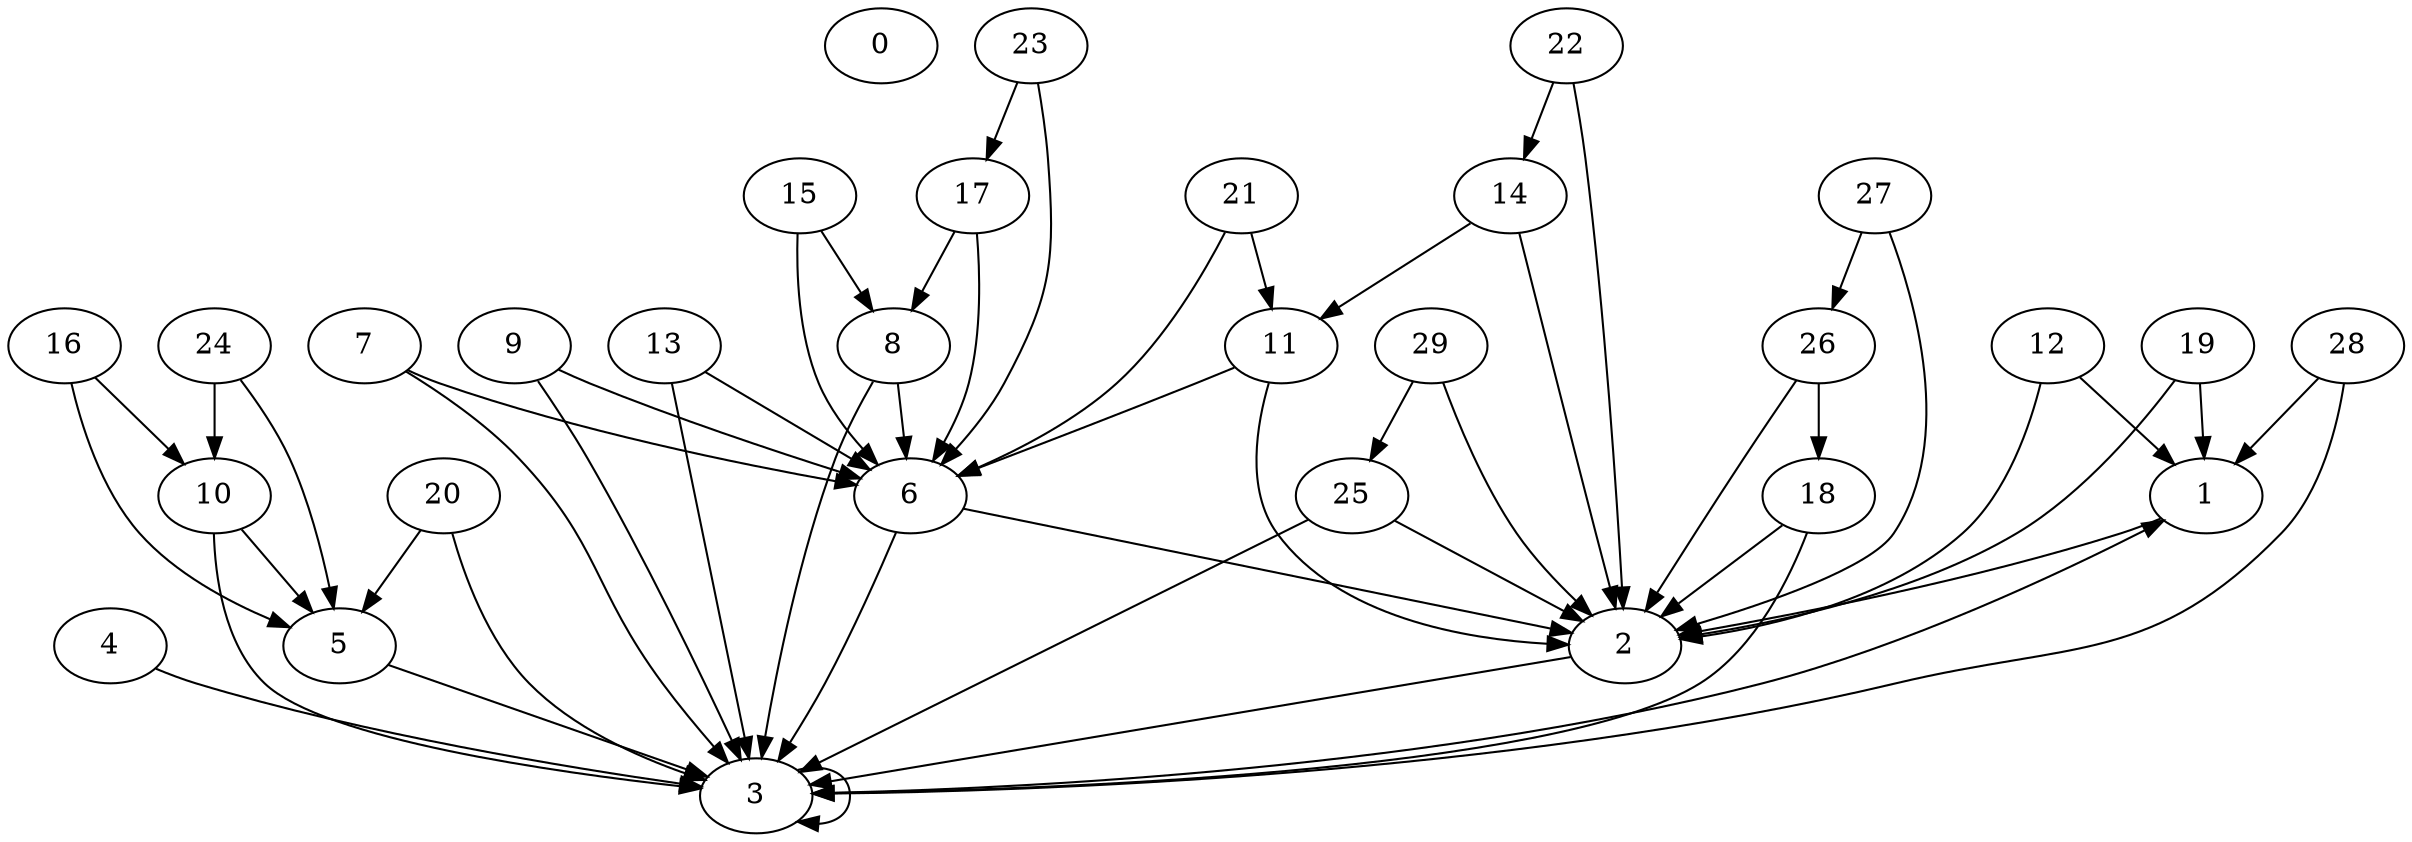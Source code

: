 digraph my_graph {
0;
1;
2;
3;
4;
5;
6;
7;
8;
9;
10;
11;
12;
13;
14;
15;
16;
17;
18;
19;
20;
21;
22;
23;
24;
25;
26;
27;
28;
29;
1->2
2->3
3->1
3->3
4->3
5->3
6->2
6->3
7->6
7->3
8->6
8->3
9->6
9->3
10->5
10->3
11->6
11->2
12->1
12->2
13->6
13->3
14->11
14->2
15->8
15->6
16->10
16->5
17->8
17->6
18->2
18->3
19->1
19->2
20->5
20->3
21->11
21->6
22->14
22->2
23->17
23->6
24->10
24->5
25->2
25->3
26->18
26->2
27->26
27->2
28->3
28->1
29->25
29->2
}